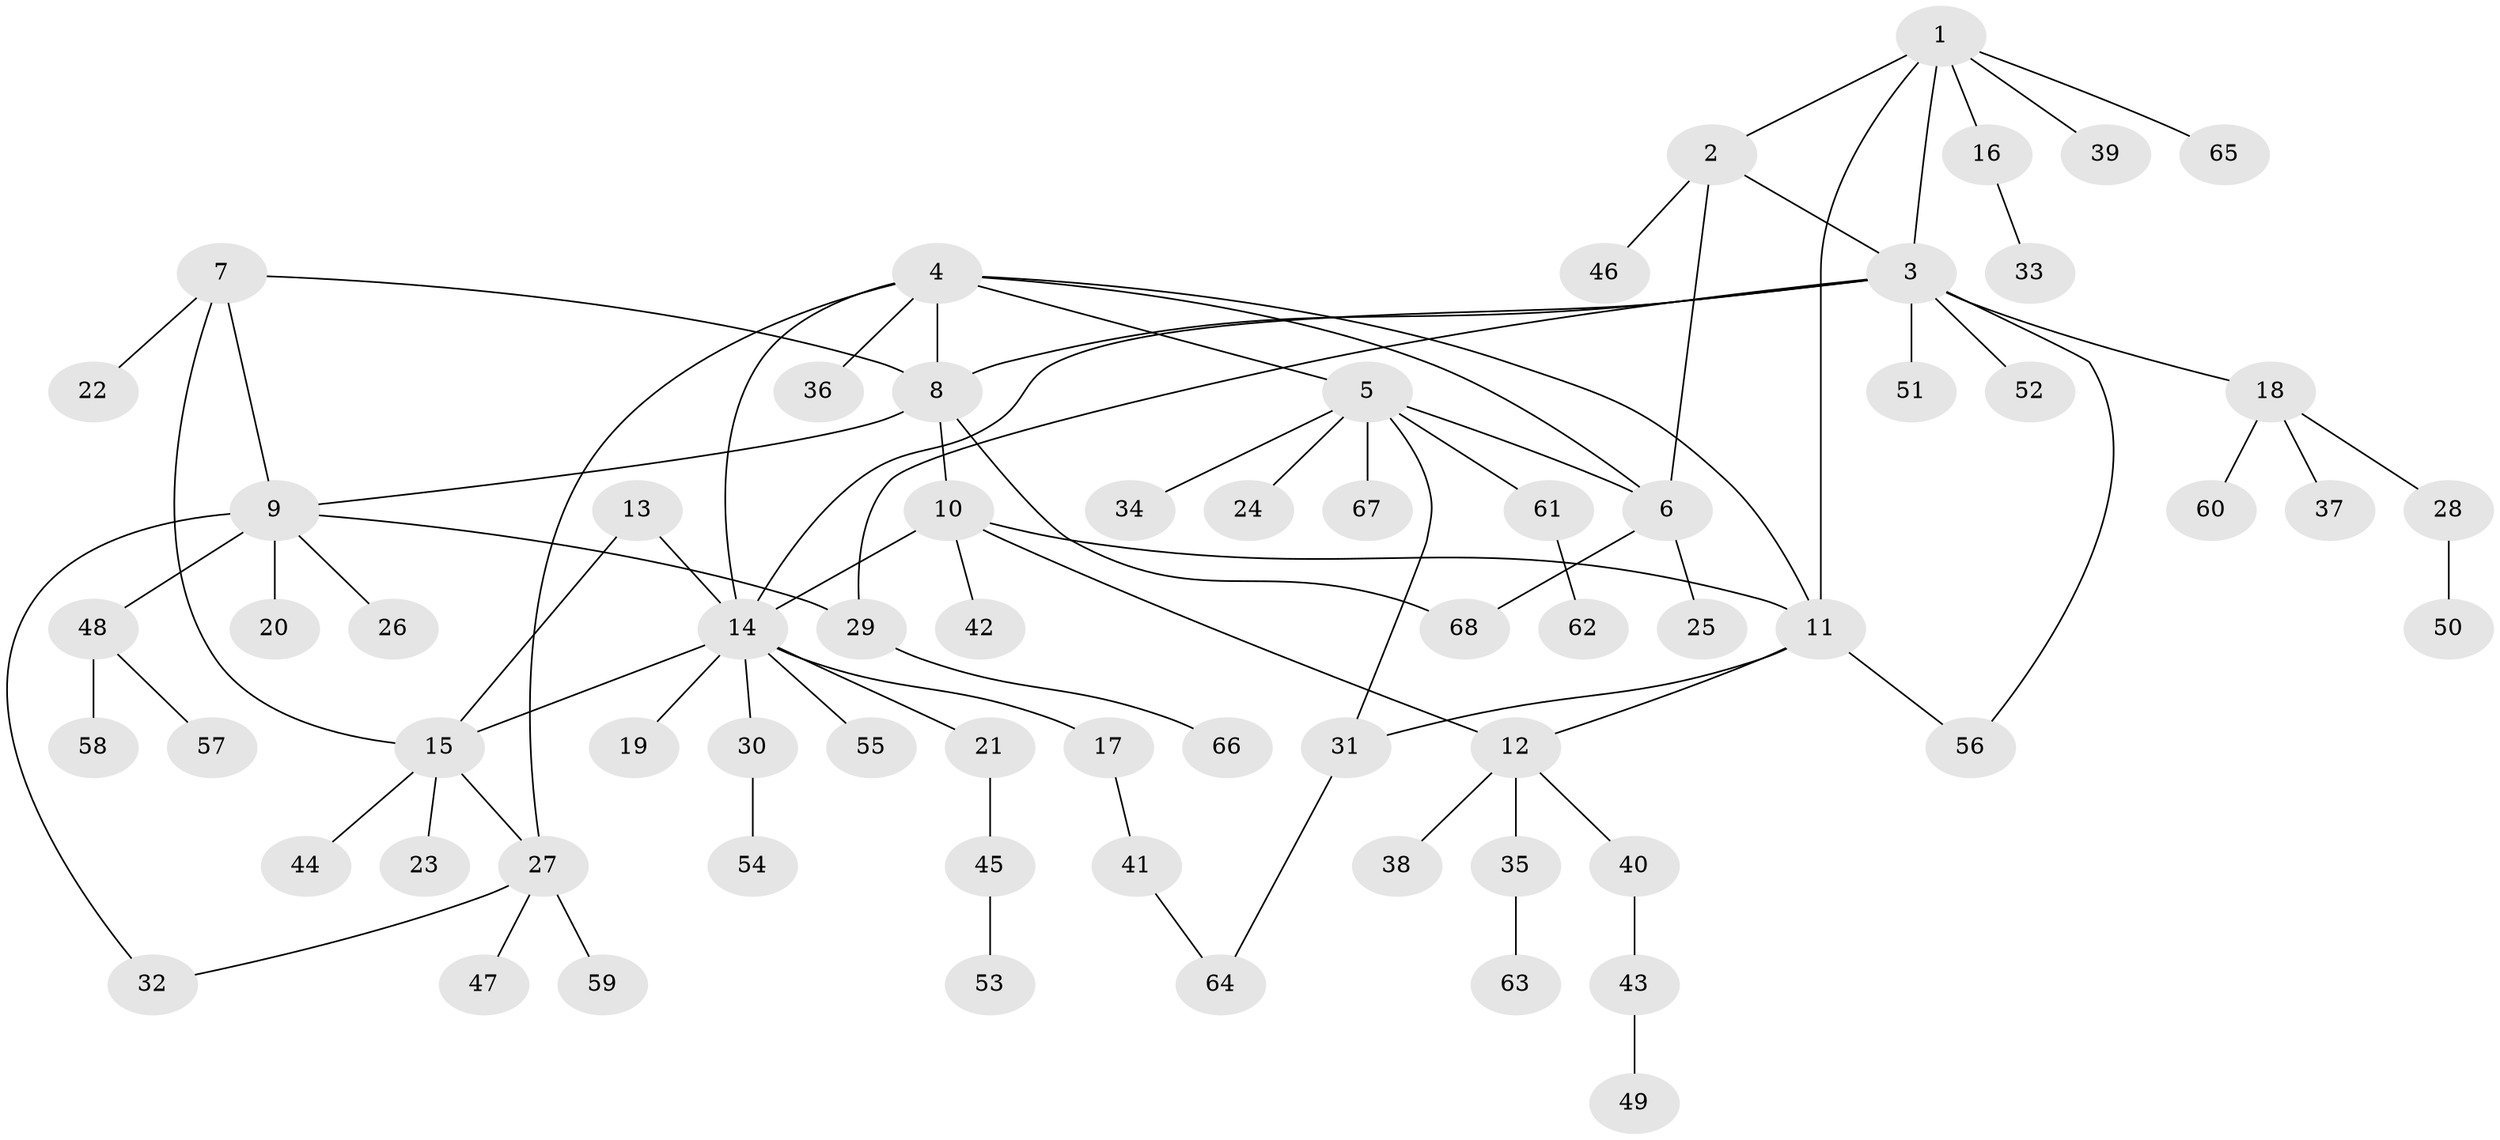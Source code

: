 // Generated by graph-tools (version 1.1) at 2025/50/03/09/25 03:50:33]
// undirected, 68 vertices, 85 edges
graph export_dot {
graph [start="1"]
  node [color=gray90,style=filled];
  1;
  2;
  3;
  4;
  5;
  6;
  7;
  8;
  9;
  10;
  11;
  12;
  13;
  14;
  15;
  16;
  17;
  18;
  19;
  20;
  21;
  22;
  23;
  24;
  25;
  26;
  27;
  28;
  29;
  30;
  31;
  32;
  33;
  34;
  35;
  36;
  37;
  38;
  39;
  40;
  41;
  42;
  43;
  44;
  45;
  46;
  47;
  48;
  49;
  50;
  51;
  52;
  53;
  54;
  55;
  56;
  57;
  58;
  59;
  60;
  61;
  62;
  63;
  64;
  65;
  66;
  67;
  68;
  1 -- 2;
  1 -- 3;
  1 -- 11;
  1 -- 16;
  1 -- 39;
  1 -- 65;
  2 -- 3;
  2 -- 6;
  2 -- 46;
  3 -- 8;
  3 -- 14;
  3 -- 18;
  3 -- 29;
  3 -- 51;
  3 -- 52;
  3 -- 56;
  4 -- 5;
  4 -- 6;
  4 -- 8;
  4 -- 11;
  4 -- 14;
  4 -- 27;
  4 -- 36;
  5 -- 6;
  5 -- 24;
  5 -- 31;
  5 -- 34;
  5 -- 61;
  5 -- 67;
  6 -- 25;
  6 -- 68;
  7 -- 8;
  7 -- 9;
  7 -- 15;
  7 -- 22;
  8 -- 9;
  8 -- 10;
  8 -- 68;
  9 -- 20;
  9 -- 26;
  9 -- 29;
  9 -- 32;
  9 -- 48;
  10 -- 11;
  10 -- 12;
  10 -- 14;
  10 -- 42;
  11 -- 12;
  11 -- 31;
  11 -- 56;
  12 -- 35;
  12 -- 38;
  12 -- 40;
  13 -- 14;
  13 -- 15;
  14 -- 15;
  14 -- 17;
  14 -- 19;
  14 -- 21;
  14 -- 30;
  14 -- 55;
  15 -- 23;
  15 -- 27;
  15 -- 44;
  16 -- 33;
  17 -- 41;
  18 -- 28;
  18 -- 37;
  18 -- 60;
  21 -- 45;
  27 -- 32;
  27 -- 47;
  27 -- 59;
  28 -- 50;
  29 -- 66;
  30 -- 54;
  31 -- 64;
  35 -- 63;
  40 -- 43;
  41 -- 64;
  43 -- 49;
  45 -- 53;
  48 -- 57;
  48 -- 58;
  61 -- 62;
}
